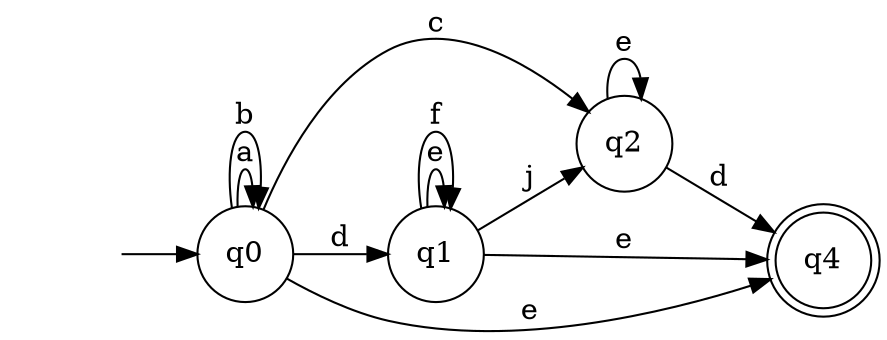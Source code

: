 digraph {
	rankdir=LR size="8,5"
	node [shape=circle]
	q0
	node [shape=circle]
	q0
	q0 -> q0 [label=a]
	node [shape=circle]
	q0
	node [shape=circle]
	q0
	q0 -> q0 [label=b]
	node [shape=circle]
	q0
	node [shape=circle]
	q2
	q0 -> q2 [label=c]
	node [shape=circle]
	q0
	node [shape=circle]
	q1
	q0 -> q1 [label=d]
	node [shape=circle]
	q0
	node [shape=doublecircle]
	q4
	q0 -> q4 [label=e]
	node [shape=circle]
	q1
	node [shape=circle]
	q1
	q1 -> q1 [label=e]
	node [shape=circle]
	q1
	node [shape=circle]
	q1
	q1 -> q1 [label=f]
	node [shape=circle]
	q1
	node [shape=circle]
	q2
	q1 -> q2 [label=j]
	node [shape=circle]
	q1
	node [shape=doublecircle]
	q4
	q1 -> q4 [label=e]
	node [shape=circle]
	q2
	node [shape=circle]
	q2
	q2 -> q2 [label=e]
	node [shape=circle]
	q2
	node [shape=doublecircle]
	q4
	q2 -> q4 [label=d]
	node [shape=none]
	""
	"" -> q0
}
